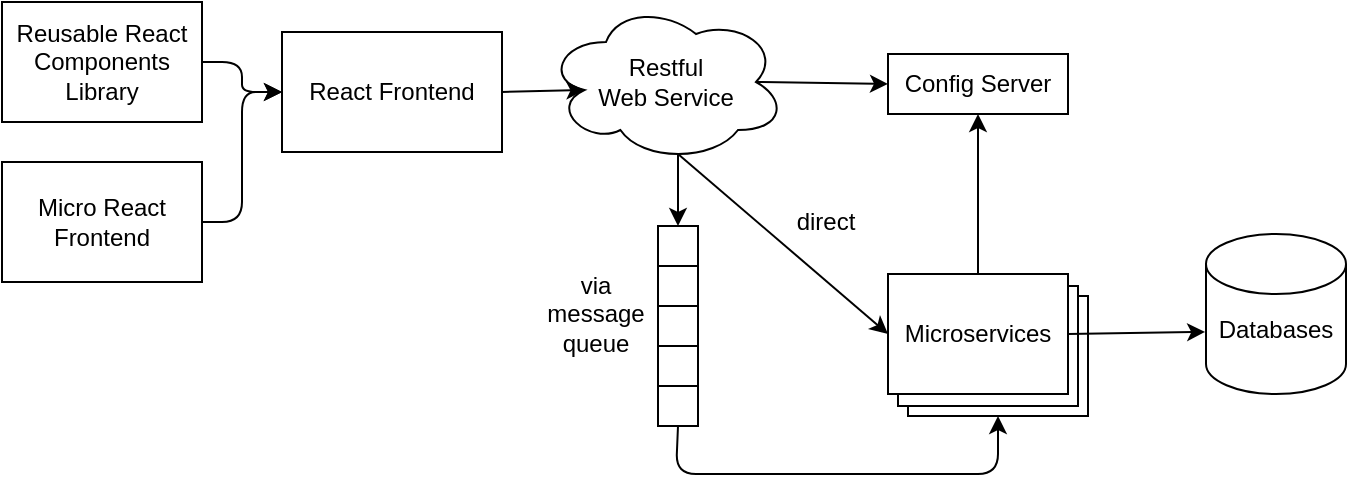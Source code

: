 <mxfile version="13.5.9" type="device"><diagram id="dsPIJjJgcyLeRHvuT-To" name="Page-1"><mxGraphModel dx="1038" dy="548" grid="1" gridSize="10" guides="1" tooltips="1" connect="1" arrows="1" fold="1" page="1" pageScale="1" pageWidth="850" pageHeight="1100" math="0" shadow="0"><root><mxCell id="0"/><mxCell id="1" parent="0"/><mxCell id="W9EiT9lXg5hrBxR2Avts-1" value="React Frontend" style="rounded=0;whiteSpace=wrap;html=1;" vertex="1" parent="1"><mxGeometry x="220" y="209" width="110" height="60" as="geometry"/></mxCell><mxCell id="W9EiT9lXg5hrBxR2Avts-2" value="Reusable React Components Library" style="rounded=0;whiteSpace=wrap;html=1;" vertex="1" parent="1"><mxGeometry x="80" y="194" width="100" height="60" as="geometry"/></mxCell><mxCell id="W9EiT9lXg5hrBxR2Avts-3" value="Micro React Frontend" style="rounded=0;whiteSpace=wrap;html=1;" vertex="1" parent="1"><mxGeometry x="80" y="274" width="100" height="60" as="geometry"/></mxCell><mxCell id="W9EiT9lXg5hrBxR2Avts-4" value="" style="endArrow=classic;html=1;entryX=0;entryY=0.5;entryDx=0;entryDy=0;exitX=1;exitY=0.5;exitDx=0;exitDy=0;" edge="1" parent="1" source="W9EiT9lXg5hrBxR2Avts-2" target="W9EiT9lXg5hrBxR2Avts-1"><mxGeometry width="50" height="50" relative="1" as="geometry"><mxPoint x="400" y="294" as="sourcePoint"/><mxPoint x="450" y="244" as="targetPoint"/><Array as="points"><mxPoint x="200" y="224"/><mxPoint x="200" y="239"/></Array></mxGeometry></mxCell><mxCell id="W9EiT9lXg5hrBxR2Avts-5" value="" style="endArrow=classic;html=1;exitX=1;exitY=0.5;exitDx=0;exitDy=0;entryX=0;entryY=0.5;entryDx=0;entryDy=0;" edge="1" parent="1" source="W9EiT9lXg5hrBxR2Avts-3" target="W9EiT9lXg5hrBxR2Avts-1"><mxGeometry width="50" height="50" relative="1" as="geometry"><mxPoint x="400" y="294" as="sourcePoint"/><mxPoint x="450" y="244" as="targetPoint"/><Array as="points"><mxPoint x="200" y="304"/><mxPoint x="200" y="239"/></Array></mxGeometry></mxCell><mxCell id="W9EiT9lXg5hrBxR2Avts-10" value="Restful &lt;br&gt;Web Service" style="ellipse;shape=cloud;whiteSpace=wrap;html=1;strokeColor=#000000;fillColor=#ffffff;" vertex="1" parent="1"><mxGeometry x="352" y="194" width="120" height="80" as="geometry"/></mxCell><mxCell id="W9EiT9lXg5hrBxR2Avts-11" value="Config Server" style="rounded=0;whiteSpace=wrap;html=1;strokeColor=#000000;fillColor=#ffffff;" vertex="1" parent="1"><mxGeometry x="523" y="220" width="90" height="30" as="geometry"/></mxCell><mxCell id="W9EiT9lXg5hrBxR2Avts-15" value="" style="group" vertex="1" connectable="0" parent="1"><mxGeometry x="523" y="330" width="100" height="71" as="geometry"/></mxCell><mxCell id="W9EiT9lXg5hrBxR2Avts-14" value="" style="rounded=0;whiteSpace=wrap;html=1;strokeColor=#000000;fillColor=#ffffff;" vertex="1" parent="W9EiT9lXg5hrBxR2Avts-15"><mxGeometry x="10" y="11" width="90" height="60" as="geometry"/></mxCell><mxCell id="W9EiT9lXg5hrBxR2Avts-13" value="" style="rounded=0;whiteSpace=wrap;html=1;strokeColor=#000000;fillColor=#ffffff;" vertex="1" parent="W9EiT9lXg5hrBxR2Avts-15"><mxGeometry x="5" y="6" width="90" height="60" as="geometry"/></mxCell><mxCell id="W9EiT9lXg5hrBxR2Avts-12" value="Microservices" style="rounded=0;whiteSpace=wrap;html=1;strokeColor=#000000;fillColor=#ffffff;" vertex="1" parent="W9EiT9lXg5hrBxR2Avts-15"><mxGeometry width="90" height="60" as="geometry"/></mxCell><mxCell id="W9EiT9lXg5hrBxR2Avts-17" value="" style="endArrow=classic;html=1;exitX=0.5;exitY=0;exitDx=0;exitDy=0;entryX=0.5;entryY=1;entryDx=0;entryDy=0;" edge="1" parent="1" source="W9EiT9lXg5hrBxR2Avts-12" target="W9EiT9lXg5hrBxR2Avts-11"><mxGeometry width="50" height="50" relative="1" as="geometry"><mxPoint x="373" y="296" as="sourcePoint"/><mxPoint x="568" y="270" as="targetPoint"/></mxGeometry></mxCell><mxCell id="W9EiT9lXg5hrBxR2Avts-19" value="" style="endArrow=classic;html=1;entryX=0.16;entryY=0.55;entryDx=0;entryDy=0;entryPerimeter=0;exitX=1;exitY=0.5;exitDx=0;exitDy=0;" edge="1" parent="1" source="W9EiT9lXg5hrBxR2Avts-1" target="W9EiT9lXg5hrBxR2Avts-10"><mxGeometry width="50" height="50" relative="1" as="geometry"><mxPoint x="337" y="239" as="sourcePoint"/><mxPoint x="457" y="240" as="targetPoint"/></mxGeometry></mxCell><mxCell id="W9EiT9lXg5hrBxR2Avts-23" value="&lt;br&gt;Databases" style="shape=cylinder2;whiteSpace=wrap;html=1;boundedLbl=1;backgroundOutline=1;size=15;strokeColor=#000000;fillColor=#ffffff;" vertex="1" parent="1"><mxGeometry x="682" y="310" width="70" height="80" as="geometry"/></mxCell><mxCell id="W9EiT9lXg5hrBxR2Avts-25" value="" style="endArrow=classic;html=1;exitX=1;exitY=0.5;exitDx=0;exitDy=0;entryX=-0.006;entryY=0.612;entryDx=0;entryDy=0;entryPerimeter=0;" edge="1" parent="1" source="W9EiT9lXg5hrBxR2Avts-12" target="W9EiT9lXg5hrBxR2Avts-23"><mxGeometry width="50" height="50" relative="1" as="geometry"><mxPoint x="467" y="331" as="sourcePoint"/><mxPoint x="656.03" y="360.24" as="targetPoint"/></mxGeometry></mxCell><mxCell id="W9EiT9lXg5hrBxR2Avts-33" value="" style="endArrow=classic;html=1;entryX=0;entryY=0.5;entryDx=0;entryDy=0;exitX=0.875;exitY=0.5;exitDx=0;exitDy=0;exitPerimeter=0;" edge="1" parent="1" source="W9EiT9lXg5hrBxR2Avts-10" target="W9EiT9lXg5hrBxR2Avts-11"><mxGeometry width="50" height="50" relative="1" as="geometry"><mxPoint x="467" y="280" as="sourcePoint"/><mxPoint x="517" y="230" as="targetPoint"/></mxGeometry></mxCell><mxCell id="W9EiT9lXg5hrBxR2Avts-41" value="" style="group" vertex="1" connectable="0" parent="1"><mxGeometry x="408" y="306" width="20" height="100" as="geometry"/></mxCell><mxCell id="W9EiT9lXg5hrBxR2Avts-26" value="" style="rounded=0;whiteSpace=wrap;html=1;strokeColor=#000000;fillColor=#ffffff;rotation=-270;" vertex="1" parent="W9EiT9lXg5hrBxR2Avts-41"><mxGeometry width="20" height="20" as="geometry"/></mxCell><mxCell id="W9EiT9lXg5hrBxR2Avts-27" value="" style="rounded=0;whiteSpace=wrap;html=1;strokeColor=#000000;fillColor=#ffffff;rotation=-270;" vertex="1" parent="W9EiT9lXg5hrBxR2Avts-41"><mxGeometry y="20" width="20" height="20" as="geometry"/></mxCell><mxCell id="W9EiT9lXg5hrBxR2Avts-28" value="" style="rounded=0;whiteSpace=wrap;html=1;strokeColor=#000000;fillColor=#ffffff;rotation=-270;direction=north;" vertex="1" parent="W9EiT9lXg5hrBxR2Avts-41"><mxGeometry y="40" width="20" height="20" as="geometry"/></mxCell><mxCell id="W9EiT9lXg5hrBxR2Avts-29" value="" style="rounded=0;whiteSpace=wrap;html=1;strokeColor=#000000;fillColor=#ffffff;rotation=-270;" vertex="1" parent="W9EiT9lXg5hrBxR2Avts-41"><mxGeometry y="60" width="20" height="20" as="geometry"/></mxCell><mxCell id="W9EiT9lXg5hrBxR2Avts-30" value="" style="rounded=0;whiteSpace=wrap;html=1;strokeColor=#000000;fillColor=#ffffff;rotation=-270;" vertex="1" parent="W9EiT9lXg5hrBxR2Avts-41"><mxGeometry y="80" width="20" height="20" as="geometry"/></mxCell><mxCell id="W9EiT9lXg5hrBxR2Avts-49" value="" style="endArrow=classic;html=1;exitX=0.55;exitY=0.95;exitDx=0;exitDy=0;exitPerimeter=0;entryX=0;entryY=0.5;entryDx=0;entryDy=0;" edge="1" parent="1" source="W9EiT9lXg5hrBxR2Avts-10" target="W9EiT9lXg5hrBxR2Avts-26"><mxGeometry width="50" height="50" relative="1" as="geometry"><mxPoint x="467" y="380" as="sourcePoint"/><mxPoint x="517" y="330" as="targetPoint"/></mxGeometry></mxCell><mxCell id="W9EiT9lXg5hrBxR2Avts-50" value="" style="endArrow=classic;html=1;exitX=1;exitY=0.5;exitDx=0;exitDy=0;entryX=0.5;entryY=1;entryDx=0;entryDy=0;" edge="1" parent="1" source="W9EiT9lXg5hrBxR2Avts-30" target="W9EiT9lXg5hrBxR2Avts-14"><mxGeometry width="50" height="50" relative="1" as="geometry"><mxPoint x="467" y="380" as="sourcePoint"/><mxPoint x="547" y="430" as="targetPoint"/><Array as="points"><mxPoint x="417" y="430"/><mxPoint x="578" y="430"/></Array></mxGeometry></mxCell><mxCell id="W9EiT9lXg5hrBxR2Avts-55" value="" style="endArrow=classic;html=1;exitX=0.55;exitY=0.95;exitDx=0;exitDy=0;exitPerimeter=0;entryX=0;entryY=0.5;entryDx=0;entryDy=0;" edge="1" parent="1" source="W9EiT9lXg5hrBxR2Avts-10" target="W9EiT9lXg5hrBxR2Avts-12"><mxGeometry width="50" height="50" relative="1" as="geometry"><mxPoint x="467" y="380" as="sourcePoint"/><mxPoint x="517" y="330" as="targetPoint"/></mxGeometry></mxCell><mxCell id="W9EiT9lXg5hrBxR2Avts-56" value="direct" style="text;html=1;strokeColor=none;fillColor=none;align=center;verticalAlign=middle;whiteSpace=wrap;rounded=0;rotation=0;" vertex="1" parent="1"><mxGeometry x="472" y="294" width="40" height="20" as="geometry"/></mxCell><mxCell id="W9EiT9lXg5hrBxR2Avts-57" value="via message queue" style="text;html=1;strokeColor=none;fillColor=none;align=center;verticalAlign=middle;whiteSpace=wrap;rounded=0;" vertex="1" parent="1"><mxGeometry x="357" y="340" width="40" height="20" as="geometry"/></mxCell></root></mxGraphModel></diagram></mxfile>